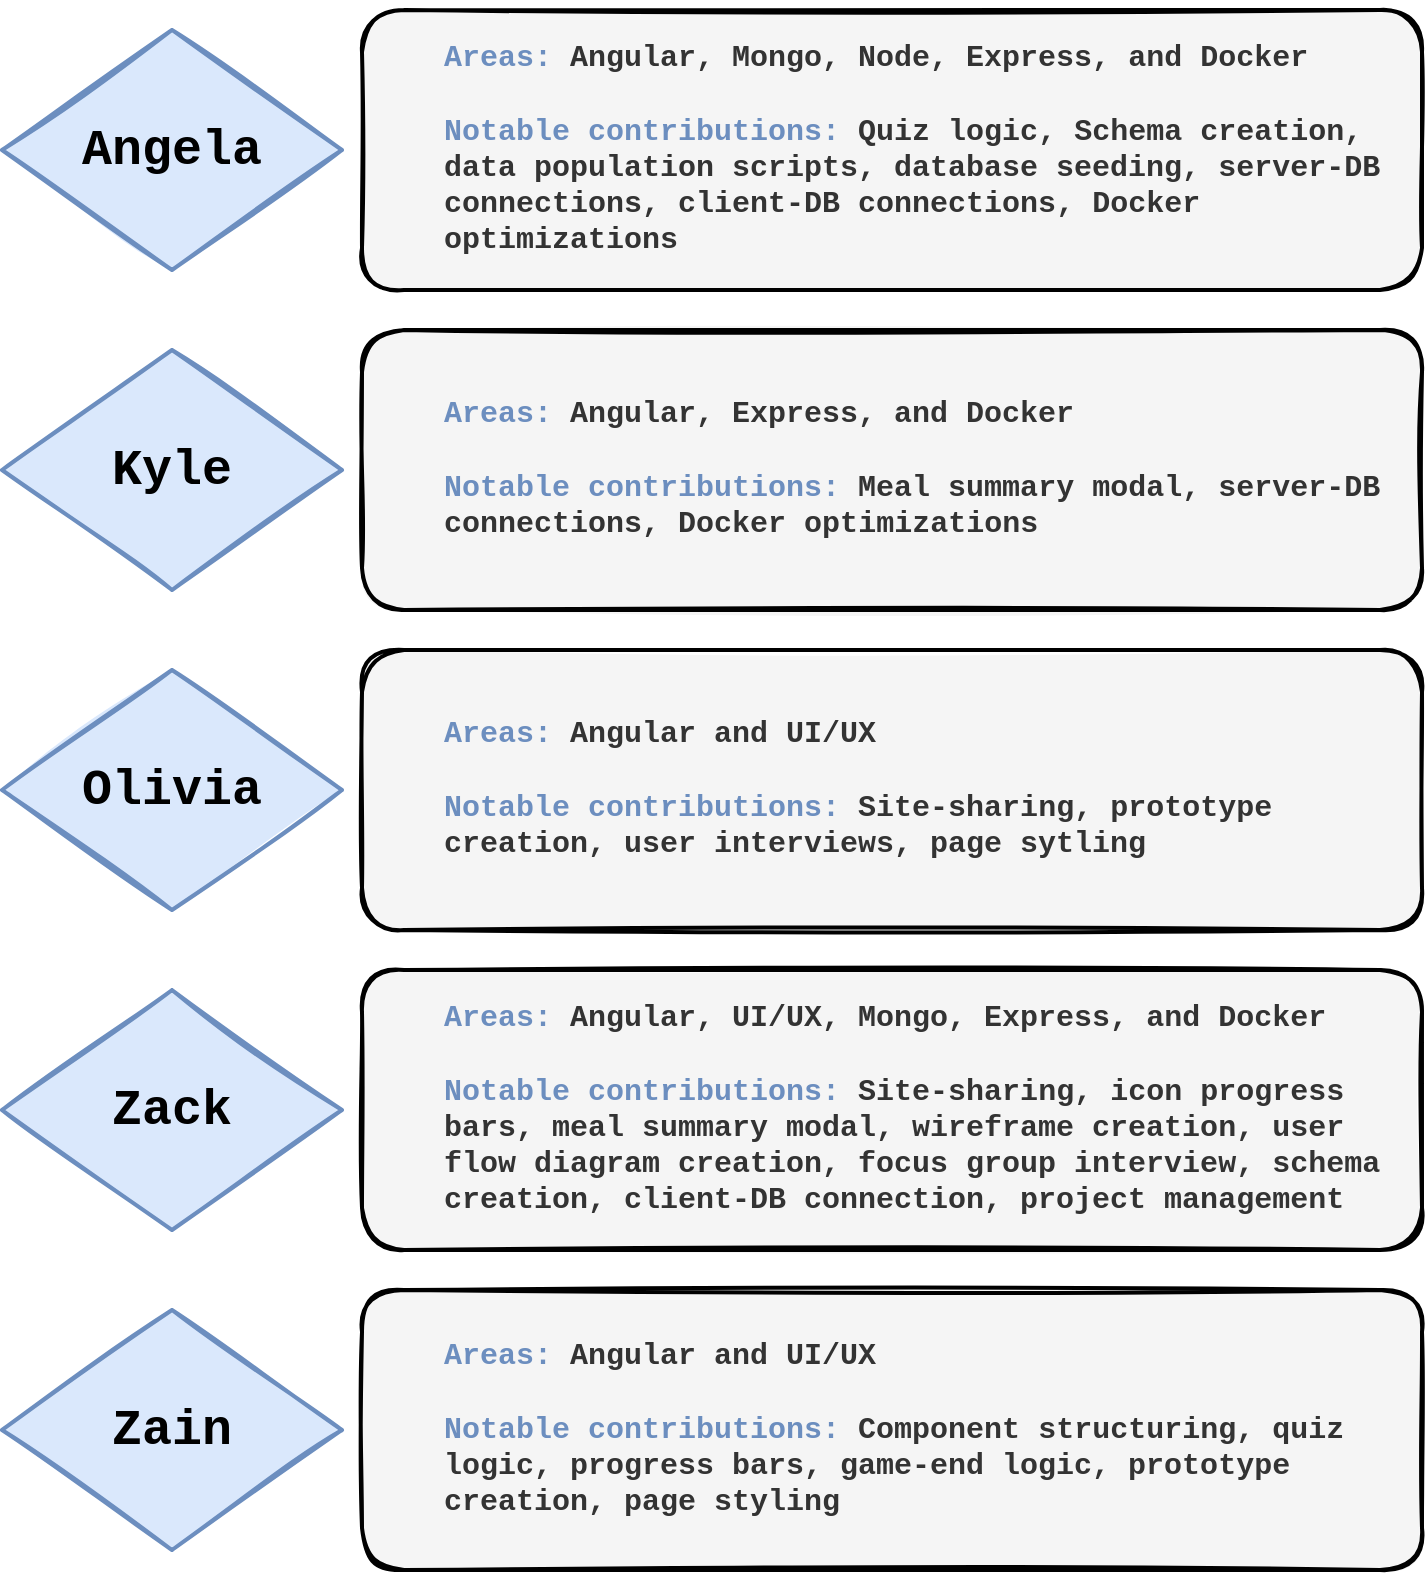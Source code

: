 <mxfile version="14.6.6" type="github">
  <diagram name="Page-1" id="bd83a815-5ea8-2e97-e5ec-87c9f400f2fa">
    <mxGraphModel dx="1024" dy="633" grid="1" gridSize="10" guides="1" tooltips="1" connect="1" arrows="1" fold="1" page="1" pageScale="1.5" pageWidth="1169" pageHeight="826" background="#ffffff" math="0" shadow="0">
      <root>
        <mxCell id="0" style=";html=1;" />
        <mxCell id="1" style=";html=1;" parent="0" />
        <mxCell id="RUw7CSnd8zGIsmcQAsfV-1" value="" style="group" vertex="1" connectable="0" parent="1">
          <mxGeometry x="220" y="280" width="710" height="140" as="geometry" />
        </mxCell>
        <mxCell id="MFCvbXzC6i8i3z5e1wY2-22" value="Angela" style="rhombus;whiteSpace=wrap;html=1;strokeWidth=2;fillWeight=-1;hachureGap=8;fillStyle=solid;fillColor=#dae8fc;sketch=1;strokeColor=#6c8ebf;fontFamily=Courier New;fontSize=25;fontStyle=1" parent="RUw7CSnd8zGIsmcQAsfV-1" vertex="1">
          <mxGeometry y="10" width="170" height="120" as="geometry" />
        </mxCell>
        <mxCell id="MFCvbXzC6i8i3z5e1wY2-23" value="&lt;blockquote style=&quot;margin: 0 0 0 40px ; border: none ; padding: 0px&quot;&gt;&lt;h4 style=&quot;text-align: left ; font-size: 15px&quot;&gt;&lt;span style=&quot;background-color: transparent&quot;&gt;&lt;b&gt;&lt;font color=&quot;#6c8ebf&quot;&gt;Areas:&lt;/font&gt;&lt;/b&gt; Angular, Mongo, Node, Express, and Docker&amp;nbsp;&lt;/span&gt;&lt;/h4&gt;&lt;/blockquote&gt;&lt;blockquote style=&quot;margin: 0 0 0 40px ; border: none ; padding: 0px&quot;&gt;&lt;h4 style=&quot;text-align: left ; font-size: 15px&quot;&gt;&lt;span style=&quot;background-color: transparent&quot;&gt;&lt;b&gt;&lt;font color=&quot;#6c8ebf&quot;&gt;Notable contributions:&lt;/font&gt;&lt;/b&gt; Quiz logic, S&lt;/span&gt;&lt;span id=&quot;docs-internal-guid-f27823e3-7fff-ded0-3d35-f19b5ccfe4a0&quot; style=&quot;background-color: transparent&quot;&gt;&lt;span style=&quot;background-color: transparent ; vertical-align: baseline&quot;&gt;chema creation, data population scripts, database seeding,&amp;nbsp;&lt;/span&gt;&lt;/span&gt;&lt;span id=&quot;docs-internal-guid-c085d38c-7fff-3500-46eb-7625acbe48f7&quot; style=&quot;background-color: transparent&quot;&gt;&lt;span style=&quot;background-color: transparent ; vertical-align: baseline&quot;&gt;server-DB connections, client-DB&amp;nbsp;&lt;/span&gt;&lt;/span&gt;&lt;span id=&quot;docs-internal-guid-3888b3c0-7fff-6b13-a031-0857b978a1e6&quot; style=&quot;background-color: transparent&quot;&gt;&lt;span style=&quot;background-color: transparent ; vertical-align: baseline&quot;&gt;connections, Docker optimizations&lt;/span&gt;&lt;/span&gt;&lt;/h4&gt;&lt;/blockquote&gt;" style="rounded=1;whiteSpace=wrap;html=1;strokeWidth=2;fillWeight=4;hachureGap=8;hachureAngle=45;sketch=1;fontFamily=Courier New;fontSize=25;fillStyle=solid;fillColor=#f5f5f5;fontColor=#333333;" parent="RUw7CSnd8zGIsmcQAsfV-1" vertex="1">
          <mxGeometry x="180" width="530" height="140" as="geometry" />
        </mxCell>
        <mxCell id="RUw7CSnd8zGIsmcQAsfV-2" value="" style="group" vertex="1" connectable="0" parent="1">
          <mxGeometry x="220" y="440" width="710" height="140" as="geometry" />
        </mxCell>
        <mxCell id="RUw7CSnd8zGIsmcQAsfV-3" value="Kyle" style="rhombus;whiteSpace=wrap;html=1;strokeWidth=2;fillWeight=-1;hachureGap=8;fillStyle=solid;fillColor=#dae8fc;sketch=1;strokeColor=#6c8ebf;fontFamily=Courier New;fontSize=25;fontStyle=1" vertex="1" parent="RUw7CSnd8zGIsmcQAsfV-2">
          <mxGeometry y="10" width="170" height="120" as="geometry" />
        </mxCell>
        <mxCell id="RUw7CSnd8zGIsmcQAsfV-4" value="&lt;blockquote style=&quot;margin: 0 0 0 40px ; border: none ; padding: 0px&quot;&gt;&lt;h4 style=&quot;text-align: left ; font-size: 15px&quot;&gt;&lt;span style=&quot;background-color: transparent&quot;&gt;&lt;b&gt;&lt;font color=&quot;#6c8ebf&quot;&gt;Areas:&lt;/font&gt;&lt;/b&gt; Angular, Express, and Docker&amp;nbsp;&lt;/span&gt;&lt;/h4&gt;&lt;/blockquote&gt;&lt;blockquote style=&quot;margin: 0 0 0 40px ; border: none ; padding: 0px&quot;&gt;&lt;h4 style=&quot;text-align: left ; font-size: 15px&quot;&gt;&lt;span style=&quot;background-color: transparent&quot;&gt;&lt;b&gt;&lt;font color=&quot;#6c8ebf&quot;&gt;Notable contributions:&lt;/font&gt;&lt;/b&gt;&amp;nbsp;Meal summary modal, server-DB connections&lt;/span&gt;&lt;span id=&quot;docs-internal-guid-f27823e3-7fff-ded0-3d35-f19b5ccfe4a0&quot; style=&quot;background-color: transparent&quot;&gt;&lt;span style=&quot;background-color: transparent ; vertical-align: baseline&quot;&gt;,&lt;/span&gt;&lt;/span&gt;&lt;span id=&quot;docs-internal-guid-3888b3c0-7fff-6b13-a031-0857b978a1e6&quot; style=&quot;background-color: transparent&quot;&gt;&lt;span style=&quot;background-color: transparent ; vertical-align: baseline&quot;&gt;&amp;nbsp;Docker optimizations&lt;/span&gt;&lt;/span&gt;&lt;/h4&gt;&lt;/blockquote&gt;" style="rounded=1;whiteSpace=wrap;html=1;strokeWidth=2;fillWeight=4;hachureGap=8;hachureAngle=45;sketch=1;fontFamily=Courier New;fontSize=25;fillStyle=solid;fillColor=#f5f5f5;fontColor=#333333;" vertex="1" parent="RUw7CSnd8zGIsmcQAsfV-2">
          <mxGeometry x="180" width="530" height="140" as="geometry" />
        </mxCell>
        <mxCell id="RUw7CSnd8zGIsmcQAsfV-5" value="" style="group" vertex="1" connectable="0" parent="1">
          <mxGeometry x="220" y="600" width="710" height="140" as="geometry" />
        </mxCell>
        <mxCell id="RUw7CSnd8zGIsmcQAsfV-6" value="Olivia" style="rhombus;whiteSpace=wrap;html=1;strokeWidth=2;fillWeight=-1;hachureGap=8;fillStyle=solid;fillColor=#dae8fc;sketch=1;strokeColor=#6c8ebf;fontFamily=Courier New;fontSize=25;fontStyle=1" vertex="1" parent="RUw7CSnd8zGIsmcQAsfV-5">
          <mxGeometry y="10" width="170" height="120" as="geometry" />
        </mxCell>
        <mxCell id="RUw7CSnd8zGIsmcQAsfV-7" value="&lt;blockquote style=&quot;margin: 0 0 0 40px ; border: none ; padding: 0px&quot;&gt;&lt;h4 style=&quot;text-align: left ; font-size: 15px&quot;&gt;&lt;span style=&quot;background-color: transparent&quot;&gt;&lt;b&gt;&lt;font color=&quot;#6c8ebf&quot;&gt;Areas:&lt;/font&gt;&lt;/b&gt; Angular and UI/UX&amp;nbsp;&lt;/span&gt;&lt;/h4&gt;&lt;/blockquote&gt;&lt;blockquote style=&quot;margin: 0 0 0 40px ; border: none ; padding: 0px&quot;&gt;&lt;h4 style=&quot;text-align: left ; font-size: 15px&quot;&gt;&lt;span style=&quot;background-color: transparent&quot;&gt;&lt;b&gt;&lt;font color=&quot;#6c8ebf&quot;&gt;Notable contributions:&lt;/font&gt;&lt;/b&gt;&amp;nbsp;Site-sharing, prototype creation, user interviews, page sytling&lt;/span&gt;&lt;/h4&gt;&lt;/blockquote&gt;" style="rounded=1;whiteSpace=wrap;html=1;strokeWidth=2;fillWeight=4;hachureGap=8;hachureAngle=45;sketch=1;fontFamily=Courier New;fontSize=25;fillStyle=solid;fillColor=#f5f5f5;fontColor=#333333;" vertex="1" parent="RUw7CSnd8zGIsmcQAsfV-5">
          <mxGeometry x="180" width="530" height="140" as="geometry" />
        </mxCell>
        <mxCell id="RUw7CSnd8zGIsmcQAsfV-8" value="" style="group" vertex="1" connectable="0" parent="1">
          <mxGeometry x="220" y="760" width="710" height="140" as="geometry" />
        </mxCell>
        <mxCell id="RUw7CSnd8zGIsmcQAsfV-9" value="Zack" style="rhombus;whiteSpace=wrap;html=1;strokeWidth=2;fillWeight=-1;hachureGap=8;fillStyle=solid;fillColor=#dae8fc;sketch=1;strokeColor=#6c8ebf;fontFamily=Courier New;fontSize=25;fontStyle=1" vertex="1" parent="RUw7CSnd8zGIsmcQAsfV-8">
          <mxGeometry y="10" width="170" height="120" as="geometry" />
        </mxCell>
        <mxCell id="RUw7CSnd8zGIsmcQAsfV-10" value="&lt;blockquote style=&quot;margin: 0 0 0 40px ; border: none ; padding: 0px&quot;&gt;&lt;h4 style=&quot;text-align: left ; font-size: 15px&quot;&gt;&lt;span style=&quot;background-color: transparent&quot;&gt;&lt;b&gt;&lt;font color=&quot;#6c8ebf&quot;&gt;Areas:&lt;/font&gt;&lt;/b&gt; Angular, UI/UX, Mongo, Express, and Docker&amp;nbsp;&lt;/span&gt;&lt;/h4&gt;&lt;/blockquote&gt;&lt;blockquote style=&quot;margin: 0 0 0 40px ; border: none ; padding: 0px&quot;&gt;&lt;h4 style=&quot;text-align: left ; font-size: 15px&quot;&gt;&lt;span style=&quot;background-color: transparent&quot;&gt;&lt;b&gt;&lt;font color=&quot;#6c8ebf&quot;&gt;Notable contributions:&lt;/font&gt;&lt;/b&gt;&amp;nbsp;Site-sharing, icon progress bars, meal summary modal, wireframe creation, user flow diagram creation, focus group interview, schema creation, client-DB connection, project management&lt;/span&gt;&lt;/h4&gt;&lt;/blockquote&gt;" style="rounded=1;whiteSpace=wrap;html=1;strokeWidth=2;fillWeight=4;hachureGap=8;hachureAngle=45;sketch=1;fontFamily=Courier New;fontSize=25;fillStyle=solid;fillColor=#f5f5f5;fontColor=#333333;" vertex="1" parent="RUw7CSnd8zGIsmcQAsfV-8">
          <mxGeometry x="180" width="530" height="140" as="geometry" />
        </mxCell>
        <mxCell id="RUw7CSnd8zGIsmcQAsfV-11" value="" style="group" vertex="1" connectable="0" parent="1">
          <mxGeometry x="220" y="920" width="710" height="140" as="geometry" />
        </mxCell>
        <mxCell id="RUw7CSnd8zGIsmcQAsfV-12" value="Zain" style="rhombus;whiteSpace=wrap;html=1;strokeWidth=2;fillWeight=-1;hachureGap=8;fillStyle=solid;fillColor=#dae8fc;sketch=1;strokeColor=#6c8ebf;fontFamily=Courier New;fontSize=25;fontStyle=1" vertex="1" parent="RUw7CSnd8zGIsmcQAsfV-11">
          <mxGeometry y="10" width="170" height="120" as="geometry" />
        </mxCell>
        <mxCell id="RUw7CSnd8zGIsmcQAsfV-13" value="&lt;blockquote style=&quot;margin: 0 0 0 40px ; border: none ; padding: 0px&quot;&gt;&lt;h4 style=&quot;text-align: left ; font-size: 15px&quot;&gt;&lt;span style=&quot;background-color: transparent&quot;&gt;&lt;b&gt;&lt;font color=&quot;#6c8ebf&quot;&gt;Areas:&lt;/font&gt;&lt;/b&gt; Angular and UI/UX&amp;nbsp;&lt;/span&gt;&lt;/h4&gt;&lt;/blockquote&gt;&lt;blockquote style=&quot;margin: 0 0 0 40px ; border: none ; padding: 0px&quot;&gt;&lt;h4 style=&quot;text-align: left ; font-size: 15px&quot;&gt;&lt;span style=&quot;background-color: transparent&quot;&gt;&lt;b&gt;&lt;font color=&quot;#6c8ebf&quot;&gt;Notable contributions:&lt;/font&gt;&lt;/b&gt;&amp;nbsp;Component structuring, quiz logic, progress bars, game-end logic, prototype creation, page styling&lt;/span&gt;&lt;/h4&gt;&lt;/blockquote&gt;" style="rounded=1;whiteSpace=wrap;html=1;strokeWidth=2;fillWeight=4;hachureGap=8;hachureAngle=45;sketch=1;fontFamily=Courier New;fontSize=25;fillStyle=solid;fillColor=#f5f5f5;fontColor=#333333;" vertex="1" parent="RUw7CSnd8zGIsmcQAsfV-11">
          <mxGeometry x="180" width="530" height="140" as="geometry" />
        </mxCell>
      </root>
    </mxGraphModel>
  </diagram>
</mxfile>
